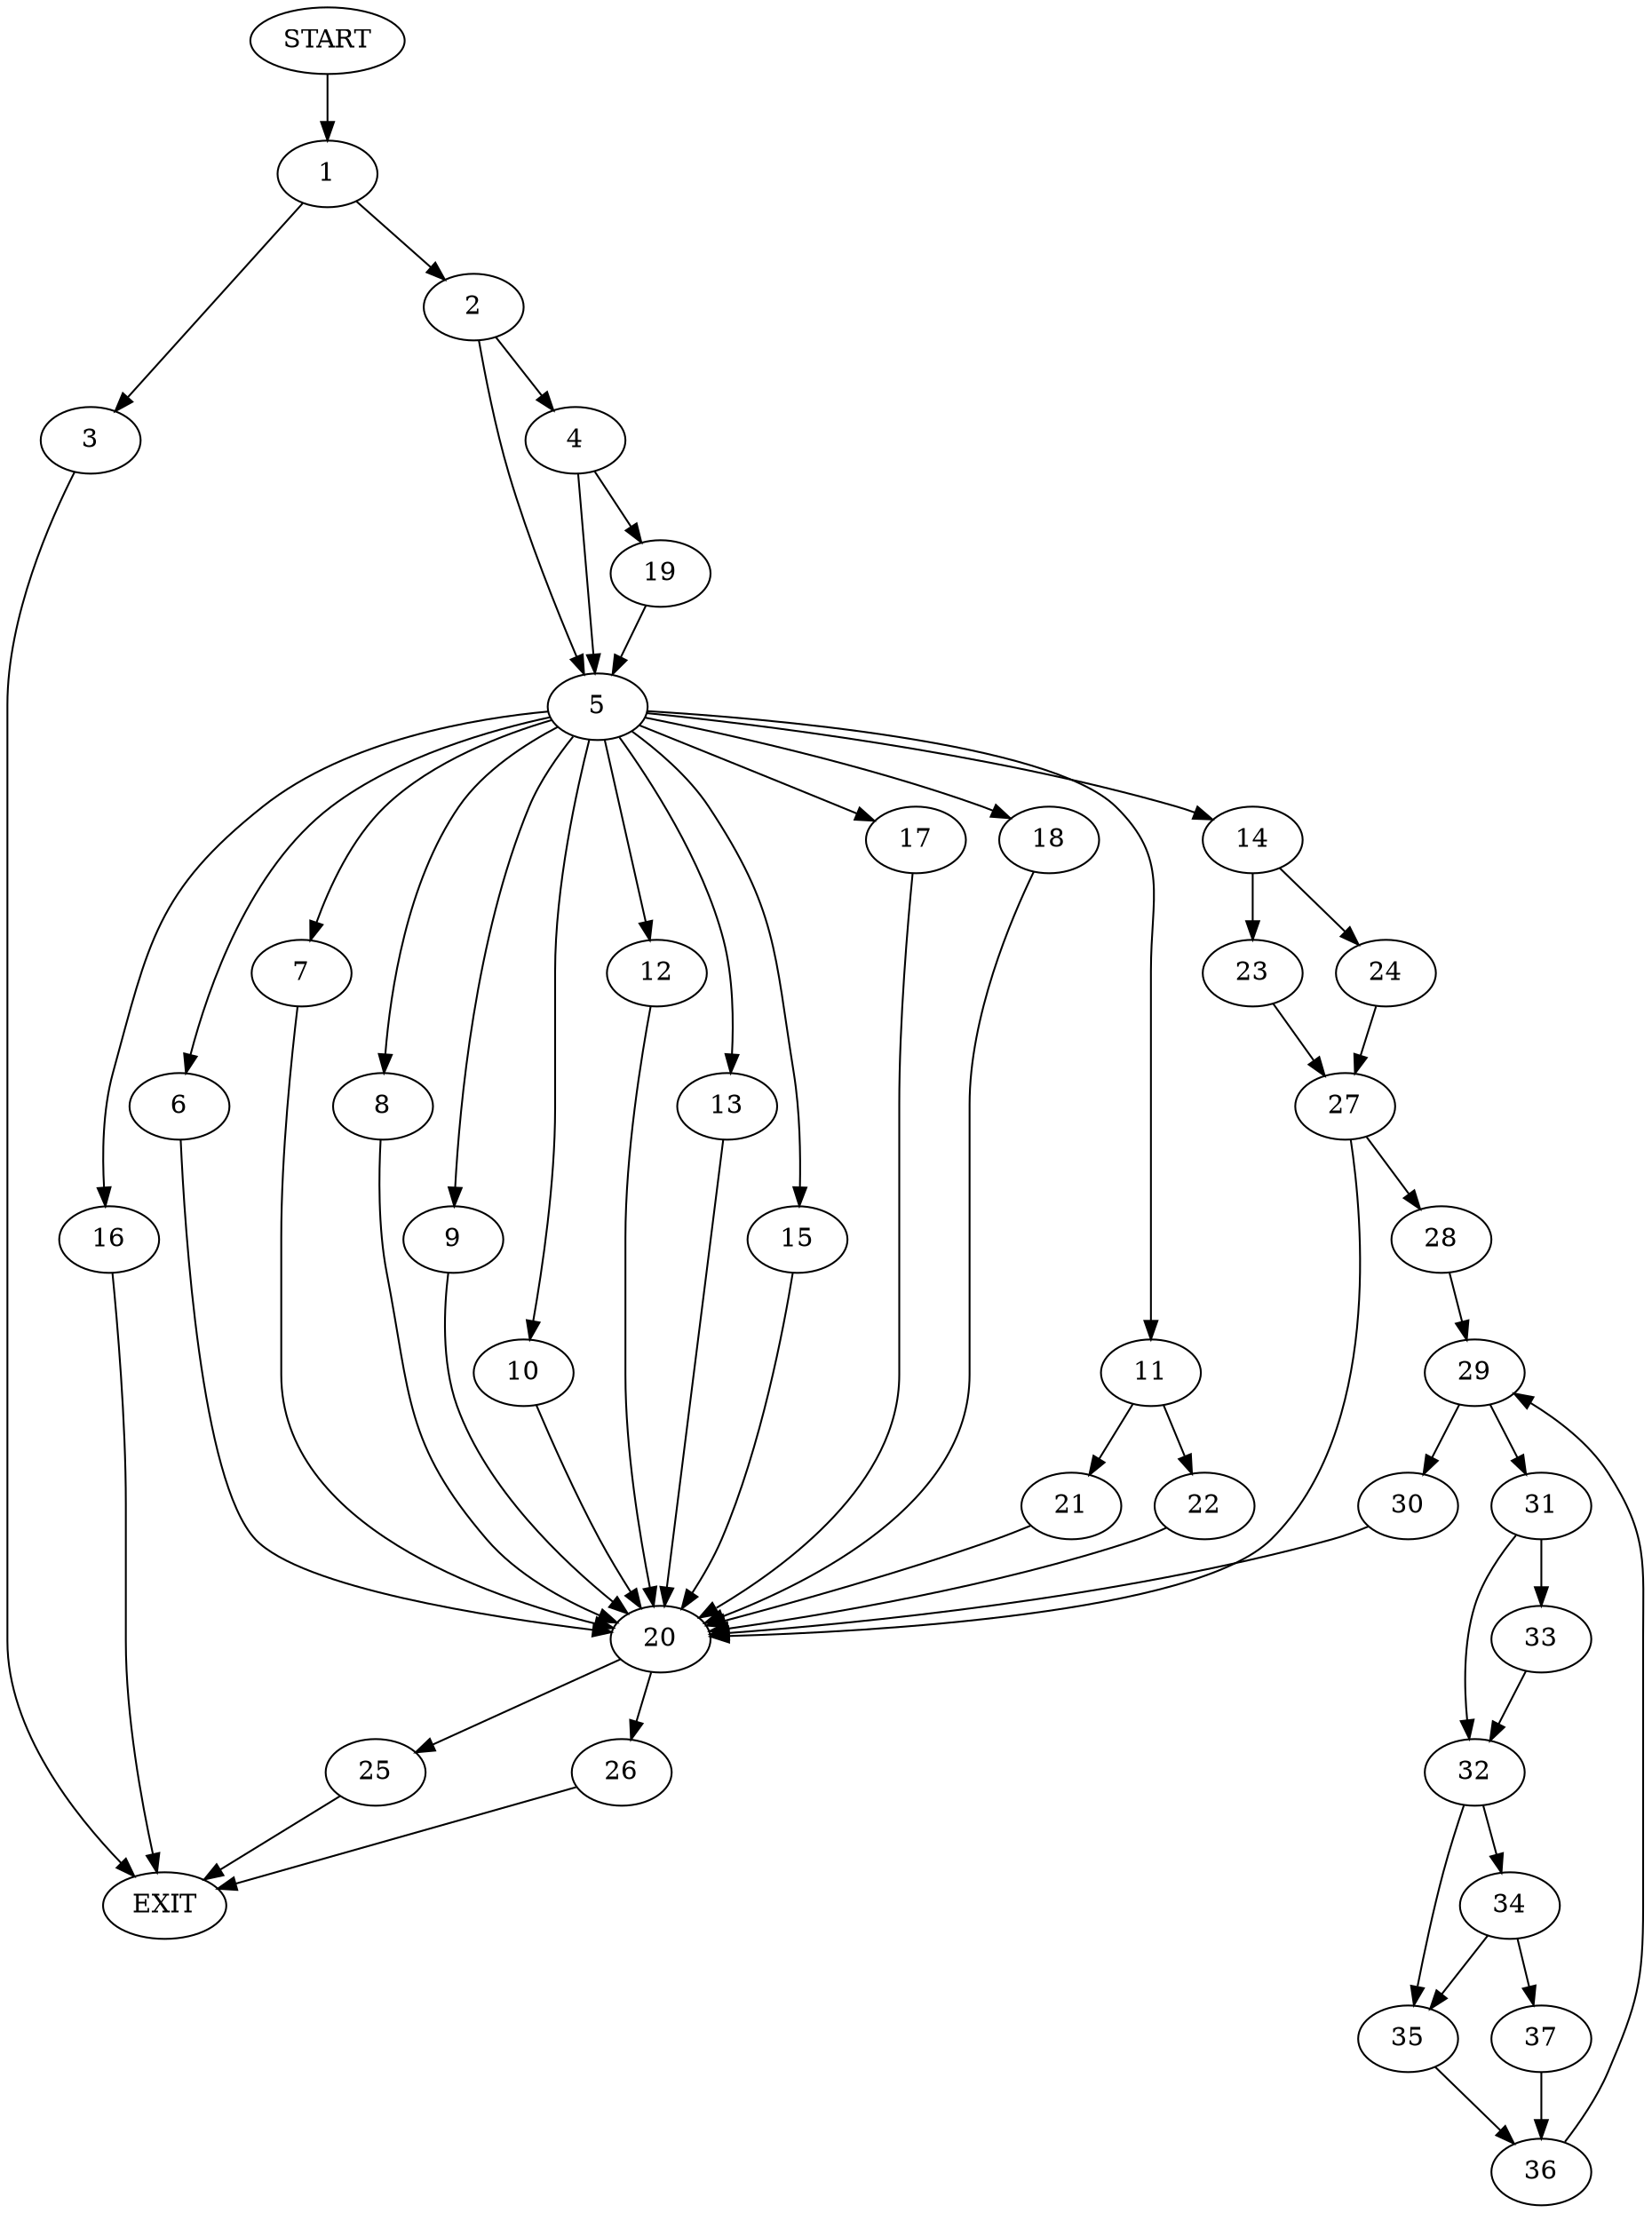 digraph {
0 [label="START"]
38 [label="EXIT"]
0 -> 1
1 -> 2
1 -> 3
2 -> 4
2 -> 5
3 -> 38
5 -> 6
5 -> 7
5 -> 8
5 -> 9
5 -> 10
5 -> 11
5 -> 12
5 -> 13
5 -> 14
5 -> 15
5 -> 16
5 -> 17
5 -> 18
4 -> 19
4 -> 5
19 -> 5
12 -> 20
17 -> 20
7 -> 20
10 -> 20
13 -> 20
11 -> 21
11 -> 22
6 -> 20
15 -> 20
9 -> 20
14 -> 23
14 -> 24
18 -> 20
16 -> 38
8 -> 20
21 -> 20
22 -> 20
20 -> 25
20 -> 26
23 -> 27
24 -> 27
27 -> 28
27 -> 20
28 -> 29
29 -> 30
29 -> 31
30 -> 20
31 -> 32
31 -> 33
33 -> 32
32 -> 34
32 -> 35
35 -> 36
34 -> 37
34 -> 35
37 -> 36
36 -> 29
25 -> 38
26 -> 38
}
